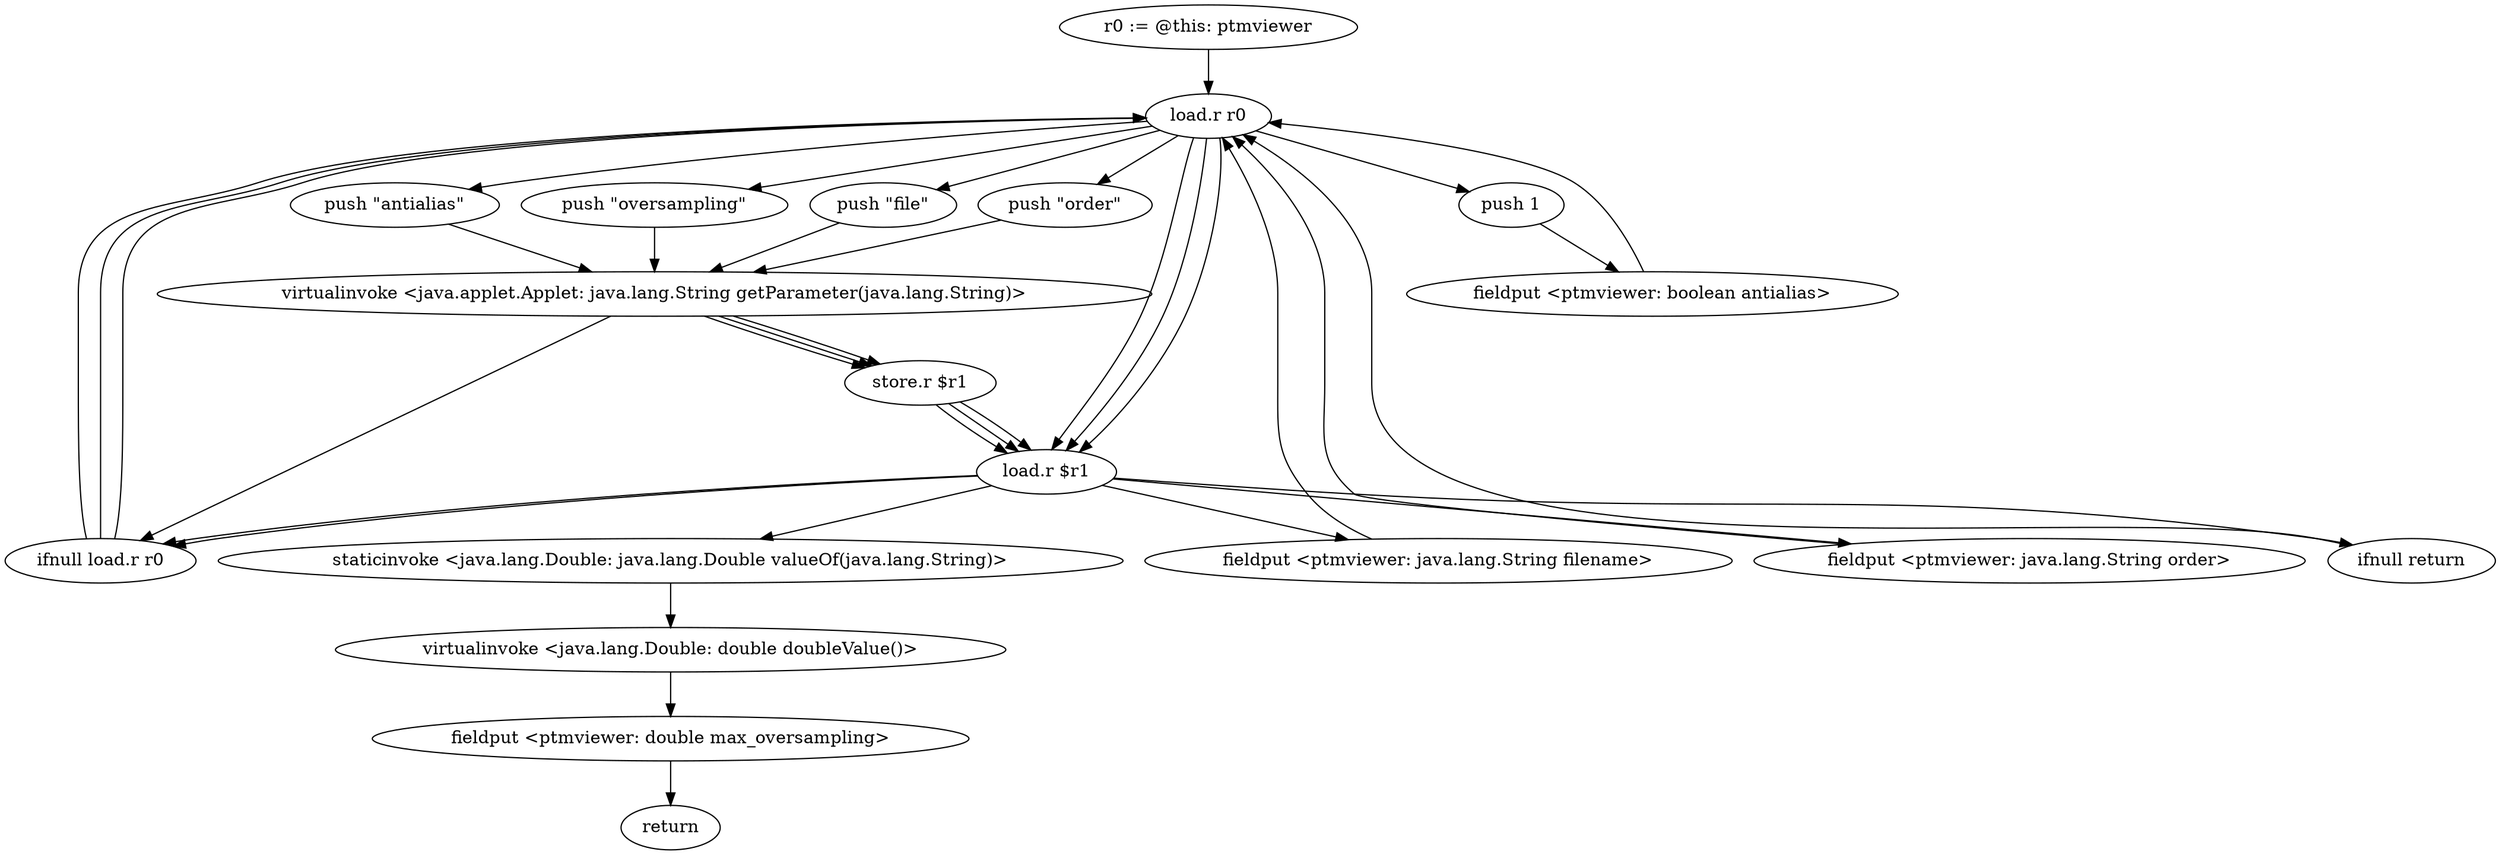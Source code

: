 digraph "" {
    "r0 := @this: ptmviewer"
    "load.r r0"
    "r0 := @this: ptmviewer"->"load.r r0";
    "push \"file\""
    "load.r r0"->"push \"file\"";
    "virtualinvoke <java.applet.Applet: java.lang.String getParameter(java.lang.String)>"
    "push \"file\""->"virtualinvoke <java.applet.Applet: java.lang.String getParameter(java.lang.String)>";
    "store.r $r1"
    "virtualinvoke <java.applet.Applet: java.lang.String getParameter(java.lang.String)>"->"store.r $r1";
    "load.r $r1"
    "store.r $r1"->"load.r $r1";
    "ifnull load.r r0"
    "load.r $r1"->"ifnull load.r r0";
    "ifnull load.r r0"->"load.r r0";
    "load.r r0"->"load.r $r1";
    "fieldput <ptmviewer: java.lang.String filename>"
    "load.r $r1"->"fieldput <ptmviewer: java.lang.String filename>";
    "fieldput <ptmviewer: java.lang.String filename>"->"load.r r0";
    "push \"order\""
    "load.r r0"->"push \"order\"";
    "push \"order\""->"virtualinvoke <java.applet.Applet: java.lang.String getParameter(java.lang.String)>";
    "virtualinvoke <java.applet.Applet: java.lang.String getParameter(java.lang.String)>"->"store.r $r1";
    "store.r $r1"->"load.r $r1";
    "load.r $r1"->"ifnull load.r r0";
    "ifnull load.r r0"->"load.r r0";
    "load.r r0"->"load.r $r1";
    "fieldput <ptmviewer: java.lang.String order>"
    "load.r $r1"->"fieldput <ptmviewer: java.lang.String order>";
    "fieldput <ptmviewer: java.lang.String order>"->"load.r r0";
    "push \"antialias\""
    "load.r r0"->"push \"antialias\"";
    "push \"antialias\""->"virtualinvoke <java.applet.Applet: java.lang.String getParameter(java.lang.String)>";
    "virtualinvoke <java.applet.Applet: java.lang.String getParameter(java.lang.String)>"->"ifnull load.r r0";
    "ifnull load.r r0"->"load.r r0";
    "push 1"
    "load.r r0"->"push 1";
    "fieldput <ptmviewer: boolean antialias>"
    "push 1"->"fieldput <ptmviewer: boolean antialias>";
    "fieldput <ptmviewer: boolean antialias>"->"load.r r0";
    "push \"oversampling\""
    "load.r r0"->"push \"oversampling\"";
    "push \"oversampling\""->"virtualinvoke <java.applet.Applet: java.lang.String getParameter(java.lang.String)>";
    "virtualinvoke <java.applet.Applet: java.lang.String getParameter(java.lang.String)>"->"store.r $r1";
    "store.r $r1"->"load.r $r1";
    "ifnull return"
    "load.r $r1"->"ifnull return";
    "ifnull return"->"load.r r0";
    "load.r r0"->"load.r $r1";
    "staticinvoke <java.lang.Double: java.lang.Double valueOf(java.lang.String)>"
    "load.r $r1"->"staticinvoke <java.lang.Double: java.lang.Double valueOf(java.lang.String)>";
    "virtualinvoke <java.lang.Double: double doubleValue()>"
    "staticinvoke <java.lang.Double: java.lang.Double valueOf(java.lang.String)>"->"virtualinvoke <java.lang.Double: double doubleValue()>";
    "fieldput <ptmviewer: double max_oversampling>"
    "virtualinvoke <java.lang.Double: double doubleValue()>"->"fieldput <ptmviewer: double max_oversampling>";
    "return"
    "fieldput <ptmviewer: double max_oversampling>"->"return";
}
